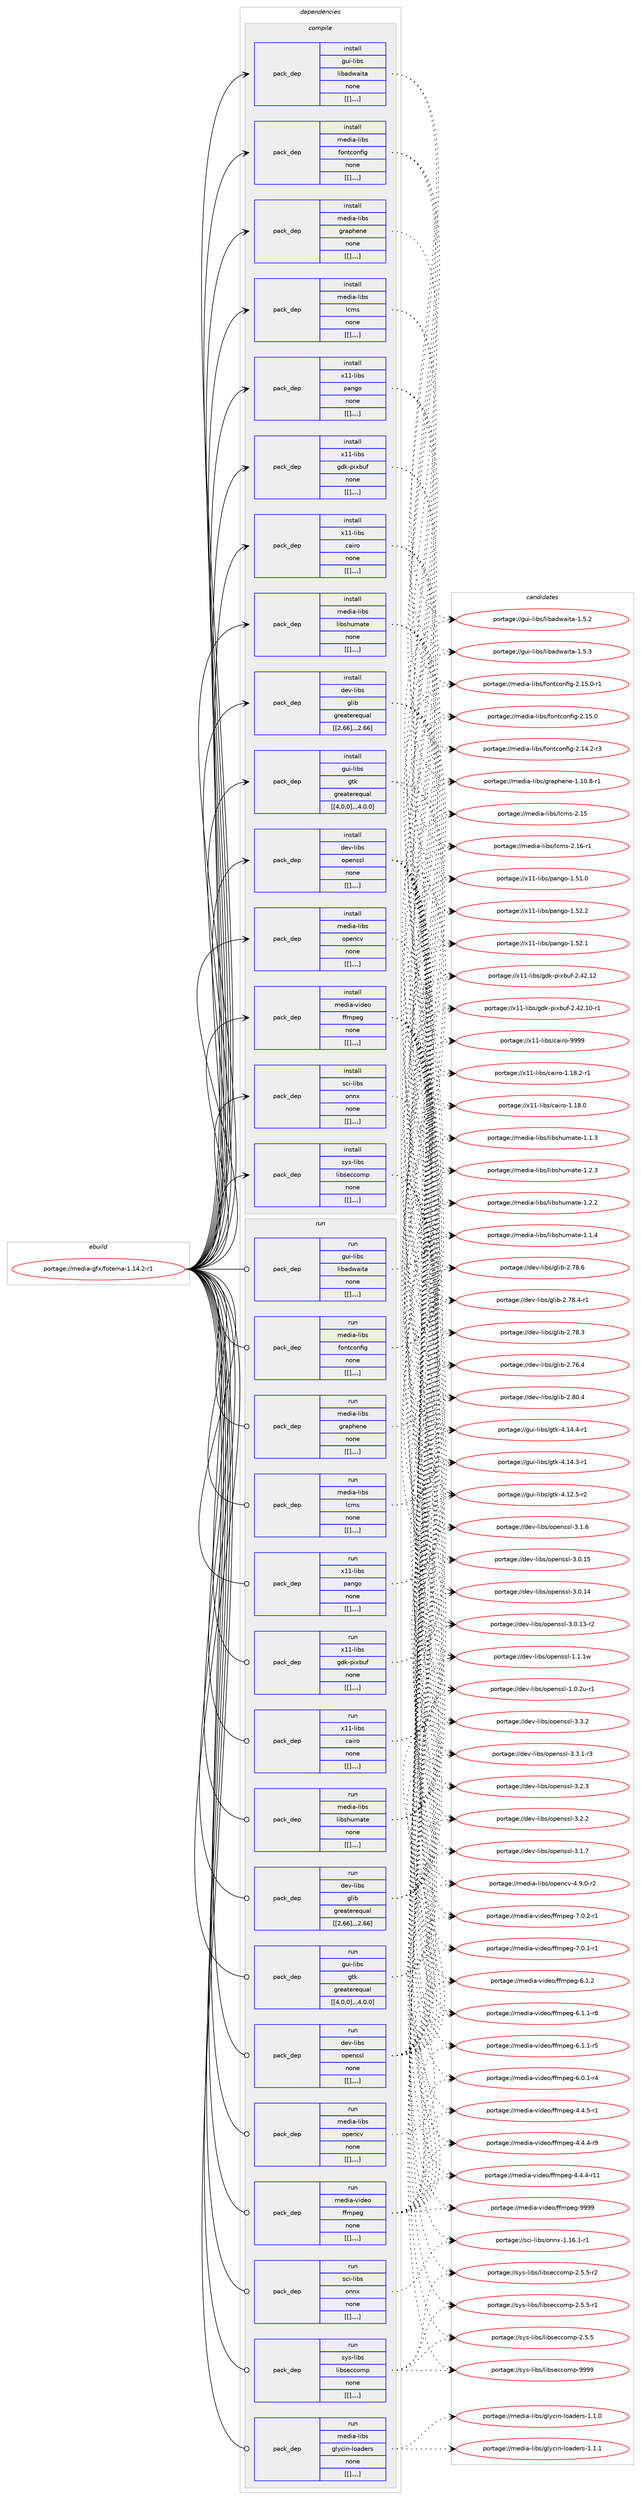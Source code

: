 digraph prolog {

# *************
# Graph options
# *************

newrank=true;
concentrate=true;
compound=true;
graph [rankdir=LR,fontname=Helvetica,fontsize=10,ranksep=1.5];#, ranksep=2.5, nodesep=0.2];
edge  [arrowhead=vee];
node  [fontname=Helvetica,fontsize=10];

# **********
# The ebuild
# **********

subgraph cluster_leftcol {
color=gray;
label=<<i>ebuild</i>>;
id [label="portage://media-gfx/fotema-1.14.2-r1", color=red, width=4, href="../media-gfx/fotema-1.14.2-r1.svg"];
}

# ****************
# The dependencies
# ****************

subgraph cluster_midcol {
color=gray;
label=<<i>dependencies</i>>;
subgraph cluster_compile {
fillcolor="#eeeeee";
style=filled;
label=<<i>compile</i>>;
subgraph pack225724 {
dependency305142 [label=<<TABLE BORDER="0" CELLBORDER="1" CELLSPACING="0" CELLPADDING="4" WIDTH="220"><TR><TD ROWSPAN="6" CELLPADDING="30">pack_dep</TD></TR><TR><TD WIDTH="110">install</TD></TR><TR><TD>dev-libs</TD></TR><TR><TD>glib</TD></TR><TR><TD>greaterequal</TD></TR><TR><TD>[[2,66],,,2.66]</TD></TR></TABLE>>, shape=none, color=blue];
}
id:e -> dependency305142:w [weight=20,style="solid",arrowhead="vee"];
subgraph pack225742 {
dependency305166 [label=<<TABLE BORDER="0" CELLBORDER="1" CELLSPACING="0" CELLPADDING="4" WIDTH="220"><TR><TD ROWSPAN="6" CELLPADDING="30">pack_dep</TD></TR><TR><TD WIDTH="110">install</TD></TR><TR><TD>dev-libs</TD></TR><TR><TD>openssl</TD></TR><TR><TD>none</TD></TR><TR><TD>[[],,,,]</TD></TR></TABLE>>, shape=none, color=blue];
}
id:e -> dependency305166:w [weight=20,style="solid",arrowhead="vee"];
subgraph pack225758 {
dependency305197 [label=<<TABLE BORDER="0" CELLBORDER="1" CELLSPACING="0" CELLPADDING="4" WIDTH="220"><TR><TD ROWSPAN="6" CELLPADDING="30">pack_dep</TD></TR><TR><TD WIDTH="110">install</TD></TR><TR><TD>gui-libs</TD></TR><TR><TD>gtk</TD></TR><TR><TD>greaterequal</TD></TR><TR><TD>[[4,0,0],,,4.0.0]</TD></TR></TABLE>>, shape=none, color=blue];
}
id:e -> dependency305197:w [weight=20,style="solid",arrowhead="vee"];
subgraph pack225778 {
dependency305223 [label=<<TABLE BORDER="0" CELLBORDER="1" CELLSPACING="0" CELLPADDING="4" WIDTH="220"><TR><TD ROWSPAN="6" CELLPADDING="30">pack_dep</TD></TR><TR><TD WIDTH="110">install</TD></TR><TR><TD>gui-libs</TD></TR><TR><TD>libadwaita</TD></TR><TR><TD>none</TD></TR><TR><TD>[[],,,,]</TD></TR></TABLE>>, shape=none, color=blue];
}
id:e -> dependency305223:w [weight=20,style="solid",arrowhead="vee"];
subgraph pack225781 {
dependency305339 [label=<<TABLE BORDER="0" CELLBORDER="1" CELLSPACING="0" CELLPADDING="4" WIDTH="220"><TR><TD ROWSPAN="6" CELLPADDING="30">pack_dep</TD></TR><TR><TD WIDTH="110">install</TD></TR><TR><TD>media-libs</TD></TR><TR><TD>fontconfig</TD></TR><TR><TD>none</TD></TR><TR><TD>[[],,,,]</TD></TR></TABLE>>, shape=none, color=blue];
}
id:e -> dependency305339:w [weight=20,style="solid",arrowhead="vee"];
subgraph pack225890 {
dependency305378 [label=<<TABLE BORDER="0" CELLBORDER="1" CELLSPACING="0" CELLPADDING="4" WIDTH="220"><TR><TD ROWSPAN="6" CELLPADDING="30">pack_dep</TD></TR><TR><TD WIDTH="110">install</TD></TR><TR><TD>media-libs</TD></TR><TR><TD>graphene</TD></TR><TR><TD>none</TD></TR><TR><TD>[[],,,,]</TD></TR></TABLE>>, shape=none, color=blue];
}
id:e -> dependency305378:w [weight=20,style="solid",arrowhead="vee"];
subgraph pack225931 {
dependency305434 [label=<<TABLE BORDER="0" CELLBORDER="1" CELLSPACING="0" CELLPADDING="4" WIDTH="220"><TR><TD ROWSPAN="6" CELLPADDING="30">pack_dep</TD></TR><TR><TD WIDTH="110">install</TD></TR><TR><TD>media-libs</TD></TR><TR><TD>lcms</TD></TR><TR><TD>none</TD></TR><TR><TD>[[],,,,]</TD></TR></TABLE>>, shape=none, color=blue];
}
id:e -> dependency305434:w [weight=20,style="solid",arrowhead="vee"];
subgraph pack225934 {
dependency305438 [label=<<TABLE BORDER="0" CELLBORDER="1" CELLSPACING="0" CELLPADDING="4" WIDTH="220"><TR><TD ROWSPAN="6" CELLPADDING="30">pack_dep</TD></TR><TR><TD WIDTH="110">install</TD></TR><TR><TD>media-libs</TD></TR><TR><TD>libshumate</TD></TR><TR><TD>none</TD></TR><TR><TD>[[],,,,]</TD></TR></TABLE>>, shape=none, color=blue];
}
id:e -> dependency305438:w [weight=20,style="solid",arrowhead="vee"];
subgraph pack225975 {
dependency305558 [label=<<TABLE BORDER="0" CELLBORDER="1" CELLSPACING="0" CELLPADDING="4" WIDTH="220"><TR><TD ROWSPAN="6" CELLPADDING="30">pack_dep</TD></TR><TR><TD WIDTH="110">install</TD></TR><TR><TD>media-libs</TD></TR><TR><TD>opencv</TD></TR><TR><TD>none</TD></TR><TR><TD>[[],,,,]</TD></TR></TABLE>>, shape=none, color=blue];
}
id:e -> dependency305558:w [weight=20,style="solid",arrowhead="vee"];
subgraph pack226022 {
dependency305560 [label=<<TABLE BORDER="0" CELLBORDER="1" CELLSPACING="0" CELLPADDING="4" WIDTH="220"><TR><TD ROWSPAN="6" CELLPADDING="30">pack_dep</TD></TR><TR><TD WIDTH="110">install</TD></TR><TR><TD>media-video</TD></TR><TR><TD>ffmpeg</TD></TR><TR><TD>none</TD></TR><TR><TD>[[],,,,]</TD></TR></TABLE>>, shape=none, color=blue];
}
id:e -> dependency305560:w [weight=20,style="solid",arrowhead="vee"];
subgraph pack226051 {
dependency305676 [label=<<TABLE BORDER="0" CELLBORDER="1" CELLSPACING="0" CELLPADDING="4" WIDTH="220"><TR><TD ROWSPAN="6" CELLPADDING="30">pack_dep</TD></TR><TR><TD WIDTH="110">install</TD></TR><TR><TD>sci-libs</TD></TR><TR><TD>onnx</TD></TR><TR><TD>none</TD></TR><TR><TD>[[],,,,]</TD></TR></TABLE>>, shape=none, color=blue];
}
id:e -> dependency305676:w [weight=20,style="solid",arrowhead="vee"];
subgraph pack226163 {
dependency305769 [label=<<TABLE BORDER="0" CELLBORDER="1" CELLSPACING="0" CELLPADDING="4" WIDTH="220"><TR><TD ROWSPAN="6" CELLPADDING="30">pack_dep</TD></TR><TR><TD WIDTH="110">install</TD></TR><TR><TD>sys-libs</TD></TR><TR><TD>libseccomp</TD></TR><TR><TD>none</TD></TR><TR><TD>[[],,,,]</TD></TR></TABLE>>, shape=none, color=blue];
}
id:e -> dependency305769:w [weight=20,style="solid",arrowhead="vee"];
subgraph pack226185 {
dependency305827 [label=<<TABLE BORDER="0" CELLBORDER="1" CELLSPACING="0" CELLPADDING="4" WIDTH="220"><TR><TD ROWSPAN="6" CELLPADDING="30">pack_dep</TD></TR><TR><TD WIDTH="110">install</TD></TR><TR><TD>x11-libs</TD></TR><TR><TD>cairo</TD></TR><TR><TD>none</TD></TR><TR><TD>[[],,,,]</TD></TR></TABLE>>, shape=none, color=blue];
}
id:e -> dependency305827:w [weight=20,style="solid",arrowhead="vee"];
subgraph pack226279 {
dependency305923 [label=<<TABLE BORDER="0" CELLBORDER="1" CELLSPACING="0" CELLPADDING="4" WIDTH="220"><TR><TD ROWSPAN="6" CELLPADDING="30">pack_dep</TD></TR><TR><TD WIDTH="110">install</TD></TR><TR><TD>x11-libs</TD></TR><TR><TD>gdk-pixbuf</TD></TR><TR><TD>none</TD></TR><TR><TD>[[],,,,]</TD></TR></TABLE>>, shape=none, color=blue];
}
id:e -> dependency305923:w [weight=20,style="solid",arrowhead="vee"];
subgraph pack226313 {
dependency305974 [label=<<TABLE BORDER="0" CELLBORDER="1" CELLSPACING="0" CELLPADDING="4" WIDTH="220"><TR><TD ROWSPAN="6" CELLPADDING="30">pack_dep</TD></TR><TR><TD WIDTH="110">install</TD></TR><TR><TD>x11-libs</TD></TR><TR><TD>pango</TD></TR><TR><TD>none</TD></TR><TR><TD>[[],,,,]</TD></TR></TABLE>>, shape=none, color=blue];
}
id:e -> dependency305974:w [weight=20,style="solid",arrowhead="vee"];
}
subgraph cluster_compileandrun {
fillcolor="#eeeeee";
style=filled;
label=<<i>compile and run</i>>;
}
subgraph cluster_run {
fillcolor="#eeeeee";
style=filled;
label=<<i>run</i>>;
subgraph pack226352 {
dependency306001 [label=<<TABLE BORDER="0" CELLBORDER="1" CELLSPACING="0" CELLPADDING="4" WIDTH="220"><TR><TD ROWSPAN="6" CELLPADDING="30">pack_dep</TD></TR><TR><TD WIDTH="110">run</TD></TR><TR><TD>dev-libs</TD></TR><TR><TD>glib</TD></TR><TR><TD>greaterequal</TD></TR><TR><TD>[[2,66],,,2.66]</TD></TR></TABLE>>, shape=none, color=blue];
}
id:e -> dependency306001:w [weight=20,style="solid",arrowhead="odot"];
subgraph pack226353 {
dependency306003 [label=<<TABLE BORDER="0" CELLBORDER="1" CELLSPACING="0" CELLPADDING="4" WIDTH="220"><TR><TD ROWSPAN="6" CELLPADDING="30">pack_dep</TD></TR><TR><TD WIDTH="110">run</TD></TR><TR><TD>dev-libs</TD></TR><TR><TD>openssl</TD></TR><TR><TD>none</TD></TR><TR><TD>[[],,,,]</TD></TR></TABLE>>, shape=none, color=blue];
}
id:e -> dependency306003:w [weight=20,style="solid",arrowhead="odot"];
subgraph pack226356 {
dependency306026 [label=<<TABLE BORDER="0" CELLBORDER="1" CELLSPACING="0" CELLPADDING="4" WIDTH="220"><TR><TD ROWSPAN="6" CELLPADDING="30">pack_dep</TD></TR><TR><TD WIDTH="110">run</TD></TR><TR><TD>gui-libs</TD></TR><TR><TD>gtk</TD></TR><TR><TD>greaterequal</TD></TR><TR><TD>[[4,0,0],,,4.0.0]</TD></TR></TABLE>>, shape=none, color=blue];
}
id:e -> dependency306026:w [weight=20,style="solid",arrowhead="odot"];
subgraph pack226385 {
dependency306068 [label=<<TABLE BORDER="0" CELLBORDER="1" CELLSPACING="0" CELLPADDING="4" WIDTH="220"><TR><TD ROWSPAN="6" CELLPADDING="30">pack_dep</TD></TR><TR><TD WIDTH="110">run</TD></TR><TR><TD>gui-libs</TD></TR><TR><TD>libadwaita</TD></TR><TR><TD>none</TD></TR><TR><TD>[[],,,,]</TD></TR></TABLE>>, shape=none, color=blue];
}
id:e -> dependency306068:w [weight=20,style="solid",arrowhead="odot"];
subgraph pack226406 {
dependency306095 [label=<<TABLE BORDER="0" CELLBORDER="1" CELLSPACING="0" CELLPADDING="4" WIDTH="220"><TR><TD ROWSPAN="6" CELLPADDING="30">pack_dep</TD></TR><TR><TD WIDTH="110">run</TD></TR><TR><TD>media-libs</TD></TR><TR><TD>fontconfig</TD></TR><TR><TD>none</TD></TR><TR><TD>[[],,,,]</TD></TR></TABLE>>, shape=none, color=blue];
}
id:e -> dependency306095:w [weight=20,style="solid",arrowhead="odot"];
subgraph pack226425 {
dependency306098 [label=<<TABLE BORDER="0" CELLBORDER="1" CELLSPACING="0" CELLPADDING="4" WIDTH="220"><TR><TD ROWSPAN="6" CELLPADDING="30">pack_dep</TD></TR><TR><TD WIDTH="110">run</TD></TR><TR><TD>media-libs</TD></TR><TR><TD>glycin-loaders</TD></TR><TR><TD>none</TD></TR><TR><TD>[[],,,,]</TD></TR></TABLE>>, shape=none, color=blue];
}
id:e -> dependency306098:w [weight=20,style="solid",arrowhead="odot"];
subgraph pack226438 {
dependency306119 [label=<<TABLE BORDER="0" CELLBORDER="1" CELLSPACING="0" CELLPADDING="4" WIDTH="220"><TR><TD ROWSPAN="6" CELLPADDING="30">pack_dep</TD></TR><TR><TD WIDTH="110">run</TD></TR><TR><TD>media-libs</TD></TR><TR><TD>graphene</TD></TR><TR><TD>none</TD></TR><TR><TD>[[],,,,]</TD></TR></TABLE>>, shape=none, color=blue];
}
id:e -> dependency306119:w [weight=20,style="solid",arrowhead="odot"];
subgraph pack226466 {
dependency306180 [label=<<TABLE BORDER="0" CELLBORDER="1" CELLSPACING="0" CELLPADDING="4" WIDTH="220"><TR><TD ROWSPAN="6" CELLPADDING="30">pack_dep</TD></TR><TR><TD WIDTH="110">run</TD></TR><TR><TD>media-libs</TD></TR><TR><TD>lcms</TD></TR><TR><TD>none</TD></TR><TR><TD>[[],,,,]</TD></TR></TABLE>>, shape=none, color=blue];
}
id:e -> dependency306180:w [weight=20,style="solid",arrowhead="odot"];
subgraph pack226486 {
dependency306199 [label=<<TABLE BORDER="0" CELLBORDER="1" CELLSPACING="0" CELLPADDING="4" WIDTH="220"><TR><TD ROWSPAN="6" CELLPADDING="30">pack_dep</TD></TR><TR><TD WIDTH="110">run</TD></TR><TR><TD>media-libs</TD></TR><TR><TD>libshumate</TD></TR><TR><TD>none</TD></TR><TR><TD>[[],,,,]</TD></TR></TABLE>>, shape=none, color=blue];
}
id:e -> dependency306199:w [weight=20,style="solid",arrowhead="odot"];
subgraph pack226506 {
dependency306250 [label=<<TABLE BORDER="0" CELLBORDER="1" CELLSPACING="0" CELLPADDING="4" WIDTH="220"><TR><TD ROWSPAN="6" CELLPADDING="30">pack_dep</TD></TR><TR><TD WIDTH="110">run</TD></TR><TR><TD>media-libs</TD></TR><TR><TD>opencv</TD></TR><TR><TD>none</TD></TR><TR><TD>[[],,,,]</TD></TR></TABLE>>, shape=none, color=blue];
}
id:e -> dependency306250:w [weight=20,style="solid",arrowhead="odot"];
subgraph pack226546 {
dependency306278 [label=<<TABLE BORDER="0" CELLBORDER="1" CELLSPACING="0" CELLPADDING="4" WIDTH="220"><TR><TD ROWSPAN="6" CELLPADDING="30">pack_dep</TD></TR><TR><TD WIDTH="110">run</TD></TR><TR><TD>media-video</TD></TR><TR><TD>ffmpeg</TD></TR><TR><TD>none</TD></TR><TR><TD>[[],,,,]</TD></TR></TABLE>>, shape=none, color=blue];
}
id:e -> dependency306278:w [weight=20,style="solid",arrowhead="odot"];
subgraph pack226595 {
dependency306328 [label=<<TABLE BORDER="0" CELLBORDER="1" CELLSPACING="0" CELLPADDING="4" WIDTH="220"><TR><TD ROWSPAN="6" CELLPADDING="30">pack_dep</TD></TR><TR><TD WIDTH="110">run</TD></TR><TR><TD>sci-libs</TD></TR><TR><TD>onnx</TD></TR><TR><TD>none</TD></TR><TR><TD>[[],,,,]</TD></TR></TABLE>>, shape=none, color=blue];
}
id:e -> dependency306328:w [weight=20,style="solid",arrowhead="odot"];
subgraph pack226655 {
dependency306400 [label=<<TABLE BORDER="0" CELLBORDER="1" CELLSPACING="0" CELLPADDING="4" WIDTH="220"><TR><TD ROWSPAN="6" CELLPADDING="30">pack_dep</TD></TR><TR><TD WIDTH="110">run</TD></TR><TR><TD>sys-libs</TD></TR><TR><TD>libseccomp</TD></TR><TR><TD>none</TD></TR><TR><TD>[[],,,,]</TD></TR></TABLE>>, shape=none, color=blue];
}
id:e -> dependency306400:w [weight=20,style="solid",arrowhead="odot"];
subgraph pack226658 {
dependency306426 [label=<<TABLE BORDER="0" CELLBORDER="1" CELLSPACING="0" CELLPADDING="4" WIDTH="220"><TR><TD ROWSPAN="6" CELLPADDING="30">pack_dep</TD></TR><TR><TD WIDTH="110">run</TD></TR><TR><TD>x11-libs</TD></TR><TR><TD>cairo</TD></TR><TR><TD>none</TD></TR><TR><TD>[[],,,,]</TD></TR></TABLE>>, shape=none, color=blue];
}
id:e -> dependency306426:w [weight=20,style="solid",arrowhead="odot"];
subgraph pack226674 {
dependency306431 [label=<<TABLE BORDER="0" CELLBORDER="1" CELLSPACING="0" CELLPADDING="4" WIDTH="220"><TR><TD ROWSPAN="6" CELLPADDING="30">pack_dep</TD></TR><TR><TD WIDTH="110">run</TD></TR><TR><TD>x11-libs</TD></TR><TR><TD>gdk-pixbuf</TD></TR><TR><TD>none</TD></TR><TR><TD>[[],,,,]</TD></TR></TABLE>>, shape=none, color=blue];
}
id:e -> dependency306431:w [weight=20,style="solid",arrowhead="odot"];
subgraph pack226688 {
dependency306492 [label=<<TABLE BORDER="0" CELLBORDER="1" CELLSPACING="0" CELLPADDING="4" WIDTH="220"><TR><TD ROWSPAN="6" CELLPADDING="30">pack_dep</TD></TR><TR><TD WIDTH="110">run</TD></TR><TR><TD>x11-libs</TD></TR><TR><TD>pango</TD></TR><TR><TD>none</TD></TR><TR><TD>[[],,,,]</TD></TR></TABLE>>, shape=none, color=blue];
}
id:e -> dependency306492:w [weight=20,style="solid",arrowhead="odot"];
}
}

# **************
# The candidates
# **************

subgraph cluster_choices {
rank=same;
color=gray;
label=<<i>candidates</i>>;

subgraph choice225577 {
color=black;
nodesep=1;
choice1001011184510810598115471031081059845504656484652 [label="portage://dev-libs/glib-2.80.4", color=red, width=4,href="../dev-libs/glib-2.80.4.svg"];
choice1001011184510810598115471031081059845504655564654 [label="portage://dev-libs/glib-2.78.6", color=red, width=4,href="../dev-libs/glib-2.78.6.svg"];
choice10010111845108105981154710310810598455046555646524511449 [label="portage://dev-libs/glib-2.78.4-r1", color=red, width=4,href="../dev-libs/glib-2.78.4-r1.svg"];
choice1001011184510810598115471031081059845504655564651 [label="portage://dev-libs/glib-2.78.3", color=red, width=4,href="../dev-libs/glib-2.78.3.svg"];
choice1001011184510810598115471031081059845504655544652 [label="portage://dev-libs/glib-2.76.4", color=red, width=4,href="../dev-libs/glib-2.76.4.svg"];
dependency305142:e -> choice1001011184510810598115471031081059845504656484652:w [style=dotted,weight="100"];
dependency305142:e -> choice1001011184510810598115471031081059845504655564654:w [style=dotted,weight="100"];
dependency305142:e -> choice10010111845108105981154710310810598455046555646524511449:w [style=dotted,weight="100"];
dependency305142:e -> choice1001011184510810598115471031081059845504655564651:w [style=dotted,weight="100"];
dependency305142:e -> choice1001011184510810598115471031081059845504655544652:w [style=dotted,weight="100"];
}
subgraph choice225594 {
color=black;
nodesep=1;
choice100101118451081059811547111112101110115115108455146514650 [label="portage://dev-libs/openssl-3.3.2", color=red, width=4,href="../dev-libs/openssl-3.3.2.svg"];
choice1001011184510810598115471111121011101151151084551465146494511451 [label="portage://dev-libs/openssl-3.3.1-r3", color=red, width=4,href="../dev-libs/openssl-3.3.1-r3.svg"];
choice100101118451081059811547111112101110115115108455146504651 [label="portage://dev-libs/openssl-3.2.3", color=red, width=4,href="../dev-libs/openssl-3.2.3.svg"];
choice100101118451081059811547111112101110115115108455146504650 [label="portage://dev-libs/openssl-3.2.2", color=red, width=4,href="../dev-libs/openssl-3.2.2.svg"];
choice100101118451081059811547111112101110115115108455146494655 [label="portage://dev-libs/openssl-3.1.7", color=red, width=4,href="../dev-libs/openssl-3.1.7.svg"];
choice100101118451081059811547111112101110115115108455146494654 [label="portage://dev-libs/openssl-3.1.6", color=red, width=4,href="../dev-libs/openssl-3.1.6.svg"];
choice10010111845108105981154711111210111011511510845514648464953 [label="portage://dev-libs/openssl-3.0.15", color=red, width=4,href="../dev-libs/openssl-3.0.15.svg"];
choice10010111845108105981154711111210111011511510845514648464952 [label="portage://dev-libs/openssl-3.0.14", color=red, width=4,href="../dev-libs/openssl-3.0.14.svg"];
choice100101118451081059811547111112101110115115108455146484649514511450 [label="portage://dev-libs/openssl-3.0.13-r2", color=red, width=4,href="../dev-libs/openssl-3.0.13-r2.svg"];
choice100101118451081059811547111112101110115115108454946494649119 [label="portage://dev-libs/openssl-1.1.1w", color=red, width=4,href="../dev-libs/openssl-1.1.1w.svg"];
choice1001011184510810598115471111121011101151151084549464846501174511449 [label="portage://dev-libs/openssl-1.0.2u-r1", color=red, width=4,href="../dev-libs/openssl-1.0.2u-r1.svg"];
dependency305166:e -> choice100101118451081059811547111112101110115115108455146514650:w [style=dotted,weight="100"];
dependency305166:e -> choice1001011184510810598115471111121011101151151084551465146494511451:w [style=dotted,weight="100"];
dependency305166:e -> choice100101118451081059811547111112101110115115108455146504651:w [style=dotted,weight="100"];
dependency305166:e -> choice100101118451081059811547111112101110115115108455146504650:w [style=dotted,weight="100"];
dependency305166:e -> choice100101118451081059811547111112101110115115108455146494655:w [style=dotted,weight="100"];
dependency305166:e -> choice100101118451081059811547111112101110115115108455146494654:w [style=dotted,weight="100"];
dependency305166:e -> choice10010111845108105981154711111210111011511510845514648464953:w [style=dotted,weight="100"];
dependency305166:e -> choice10010111845108105981154711111210111011511510845514648464952:w [style=dotted,weight="100"];
dependency305166:e -> choice100101118451081059811547111112101110115115108455146484649514511450:w [style=dotted,weight="100"];
dependency305166:e -> choice100101118451081059811547111112101110115115108454946494649119:w [style=dotted,weight="100"];
dependency305166:e -> choice1001011184510810598115471111121011101151151084549464846501174511449:w [style=dotted,weight="100"];
}
subgraph choice225612 {
color=black;
nodesep=1;
choice103117105451081059811547103116107455246495246524511449 [label="portage://gui-libs/gtk-4.14.4-r1", color=red, width=4,href="../gui-libs/gtk-4.14.4-r1.svg"];
choice103117105451081059811547103116107455246495246514511449 [label="portage://gui-libs/gtk-4.14.3-r1", color=red, width=4,href="../gui-libs/gtk-4.14.3-r1.svg"];
choice103117105451081059811547103116107455246495046534511450 [label="portage://gui-libs/gtk-4.12.5-r2", color=red, width=4,href="../gui-libs/gtk-4.12.5-r2.svg"];
dependency305197:e -> choice103117105451081059811547103116107455246495246524511449:w [style=dotted,weight="100"];
dependency305197:e -> choice103117105451081059811547103116107455246495246514511449:w [style=dotted,weight="100"];
dependency305197:e -> choice103117105451081059811547103116107455246495046534511450:w [style=dotted,weight="100"];
}
subgraph choice225633 {
color=black;
nodesep=1;
choice10311710545108105981154710810598971001199710511697454946534651 [label="portage://gui-libs/libadwaita-1.5.3", color=red, width=4,href="../gui-libs/libadwaita-1.5.3.svg"];
choice10311710545108105981154710810598971001199710511697454946534650 [label="portage://gui-libs/libadwaita-1.5.2", color=red, width=4,href="../gui-libs/libadwaita-1.5.2.svg"];
dependency305223:e -> choice10311710545108105981154710810598971001199710511697454946534651:w [style=dotted,weight="100"];
dependency305223:e -> choice10311710545108105981154710810598971001199710511697454946534650:w [style=dotted,weight="100"];
}
subgraph choice225661 {
color=black;
nodesep=1;
choice1091011001059745108105981154710211111011699111110102105103455046495346484511449 [label="portage://media-libs/fontconfig-2.15.0-r1", color=red, width=4,href="../media-libs/fontconfig-2.15.0-r1.svg"];
choice109101100105974510810598115471021111101169911111010210510345504649534648 [label="portage://media-libs/fontconfig-2.15.0", color=red, width=4,href="../media-libs/fontconfig-2.15.0.svg"];
choice1091011001059745108105981154710211111011699111110102105103455046495246504511451 [label="portage://media-libs/fontconfig-2.14.2-r3", color=red, width=4,href="../media-libs/fontconfig-2.14.2-r3.svg"];
dependency305339:e -> choice1091011001059745108105981154710211111011699111110102105103455046495346484511449:w [style=dotted,weight="100"];
dependency305339:e -> choice109101100105974510810598115471021111101169911111010210510345504649534648:w [style=dotted,weight="100"];
dependency305339:e -> choice1091011001059745108105981154710211111011699111110102105103455046495246504511451:w [style=dotted,weight="100"];
}
subgraph choice225666 {
color=black;
nodesep=1;
choice1091011001059745108105981154710311497112104101110101454946494846564511449 [label="portage://media-libs/graphene-1.10.8-r1", color=red, width=4,href="../media-libs/graphene-1.10.8-r1.svg"];
dependency305378:e -> choice1091011001059745108105981154710311497112104101110101454946494846564511449:w [style=dotted,weight="100"];
}
subgraph choice225668 {
color=black;
nodesep=1;
choice109101100105974510810598115471089910911545504649544511449 [label="portage://media-libs/lcms-2.16-r1", color=red, width=4,href="../media-libs/lcms-2.16-r1.svg"];
choice10910110010597451081059811547108991091154550464953 [label="portage://media-libs/lcms-2.15", color=red, width=4,href="../media-libs/lcms-2.15.svg"];
dependency305434:e -> choice109101100105974510810598115471089910911545504649544511449:w [style=dotted,weight="100"];
dependency305434:e -> choice10910110010597451081059811547108991091154550464953:w [style=dotted,weight="100"];
}
subgraph choice225686 {
color=black;
nodesep=1;
choice109101100105974510810598115471081059811510411710997116101454946504651 [label="portage://media-libs/libshumate-1.2.3", color=red, width=4,href="../media-libs/libshumate-1.2.3.svg"];
choice109101100105974510810598115471081059811510411710997116101454946504650 [label="portage://media-libs/libshumate-1.2.2", color=red, width=4,href="../media-libs/libshumate-1.2.2.svg"];
choice109101100105974510810598115471081059811510411710997116101454946494652 [label="portage://media-libs/libshumate-1.1.4", color=red, width=4,href="../media-libs/libshumate-1.1.4.svg"];
choice109101100105974510810598115471081059811510411710997116101454946494651 [label="portage://media-libs/libshumate-1.1.3", color=red, width=4,href="../media-libs/libshumate-1.1.3.svg"];
dependency305438:e -> choice109101100105974510810598115471081059811510411710997116101454946504651:w [style=dotted,weight="100"];
dependency305438:e -> choice109101100105974510810598115471081059811510411710997116101454946504650:w [style=dotted,weight="100"];
dependency305438:e -> choice109101100105974510810598115471081059811510411710997116101454946494652:w [style=dotted,weight="100"];
dependency305438:e -> choice109101100105974510810598115471081059811510411710997116101454946494651:w [style=dotted,weight="100"];
}
subgraph choice225709 {
color=black;
nodesep=1;
choice10910110010597451081059811547111112101110991184552465746484511450 [label="portage://media-libs/opencv-4.9.0-r2", color=red, width=4,href="../media-libs/opencv-4.9.0-r2.svg"];
dependency305558:e -> choice10910110010597451081059811547111112101110991184552465746484511450:w [style=dotted,weight="100"];
}
subgraph choice225712 {
color=black;
nodesep=1;
choice1091011001059745118105100101111471021021091121011034557575757 [label="portage://media-video/ffmpeg-9999", color=red, width=4,href="../media-video/ffmpeg-9999.svg"];
choice1091011001059745118105100101111471021021091121011034555464846504511449 [label="portage://media-video/ffmpeg-7.0.2-r1", color=red, width=4,href="../media-video/ffmpeg-7.0.2-r1.svg"];
choice1091011001059745118105100101111471021021091121011034555464846494511449 [label="portage://media-video/ffmpeg-7.0.1-r1", color=red, width=4,href="../media-video/ffmpeg-7.0.1-r1.svg"];
choice109101100105974511810510010111147102102109112101103455446494650 [label="portage://media-video/ffmpeg-6.1.2", color=red, width=4,href="../media-video/ffmpeg-6.1.2.svg"];
choice1091011001059745118105100101111471021021091121011034554464946494511456 [label="portage://media-video/ffmpeg-6.1.1-r8", color=red, width=4,href="../media-video/ffmpeg-6.1.1-r8.svg"];
choice1091011001059745118105100101111471021021091121011034554464946494511453 [label="portage://media-video/ffmpeg-6.1.1-r5", color=red, width=4,href="../media-video/ffmpeg-6.1.1-r5.svg"];
choice1091011001059745118105100101111471021021091121011034554464846494511452 [label="portage://media-video/ffmpeg-6.0.1-r4", color=red, width=4,href="../media-video/ffmpeg-6.0.1-r4.svg"];
choice1091011001059745118105100101111471021021091121011034552465246534511449 [label="portage://media-video/ffmpeg-4.4.5-r1", color=red, width=4,href="../media-video/ffmpeg-4.4.5-r1.svg"];
choice1091011001059745118105100101111471021021091121011034552465246524511457 [label="portage://media-video/ffmpeg-4.4.4-r9", color=red, width=4,href="../media-video/ffmpeg-4.4.4-r9.svg"];
choice109101100105974511810510010111147102102109112101103455246524652451144949 [label="portage://media-video/ffmpeg-4.4.4-r11", color=red, width=4,href="../media-video/ffmpeg-4.4.4-r11.svg"];
dependency305560:e -> choice1091011001059745118105100101111471021021091121011034557575757:w [style=dotted,weight="100"];
dependency305560:e -> choice1091011001059745118105100101111471021021091121011034555464846504511449:w [style=dotted,weight="100"];
dependency305560:e -> choice1091011001059745118105100101111471021021091121011034555464846494511449:w [style=dotted,weight="100"];
dependency305560:e -> choice109101100105974511810510010111147102102109112101103455446494650:w [style=dotted,weight="100"];
dependency305560:e -> choice1091011001059745118105100101111471021021091121011034554464946494511456:w [style=dotted,weight="100"];
dependency305560:e -> choice1091011001059745118105100101111471021021091121011034554464946494511453:w [style=dotted,weight="100"];
dependency305560:e -> choice1091011001059745118105100101111471021021091121011034554464846494511452:w [style=dotted,weight="100"];
dependency305560:e -> choice1091011001059745118105100101111471021021091121011034552465246534511449:w [style=dotted,weight="100"];
dependency305560:e -> choice1091011001059745118105100101111471021021091121011034552465246524511457:w [style=dotted,weight="100"];
dependency305560:e -> choice109101100105974511810510010111147102102109112101103455246524652451144949:w [style=dotted,weight="100"];
}
subgraph choice225718 {
color=black;
nodesep=1;
choice11599105451081059811547111110110120454946495446494511449 [label="portage://sci-libs/onnx-1.16.1-r1", color=red, width=4,href="../sci-libs/onnx-1.16.1-r1.svg"];
dependency305676:e -> choice11599105451081059811547111110110120454946495446494511449:w [style=dotted,weight="100"];
}
subgraph choice225720 {
color=black;
nodesep=1;
choice1151211154510810598115471081059811510199991111091124557575757 [label="portage://sys-libs/libseccomp-9999", color=red, width=4,href="../sys-libs/libseccomp-9999.svg"];
choice1151211154510810598115471081059811510199991111091124550465346534511450 [label="portage://sys-libs/libseccomp-2.5.5-r2", color=red, width=4,href="../sys-libs/libseccomp-2.5.5-r2.svg"];
choice1151211154510810598115471081059811510199991111091124550465346534511449 [label="portage://sys-libs/libseccomp-2.5.5-r1", color=red, width=4,href="../sys-libs/libseccomp-2.5.5-r1.svg"];
choice115121115451081059811547108105981151019999111109112455046534653 [label="portage://sys-libs/libseccomp-2.5.5", color=red, width=4,href="../sys-libs/libseccomp-2.5.5.svg"];
dependency305769:e -> choice1151211154510810598115471081059811510199991111091124557575757:w [style=dotted,weight="100"];
dependency305769:e -> choice1151211154510810598115471081059811510199991111091124550465346534511450:w [style=dotted,weight="100"];
dependency305769:e -> choice1151211154510810598115471081059811510199991111091124550465346534511449:w [style=dotted,weight="100"];
dependency305769:e -> choice115121115451081059811547108105981151019999111109112455046534653:w [style=dotted,weight="100"];
}
subgraph choice225761 {
color=black;
nodesep=1;
choice120494945108105981154799971051141114557575757 [label="portage://x11-libs/cairo-9999", color=red, width=4,href="../x11-libs/cairo-9999.svg"];
choice12049494510810598115479997105114111454946495646504511449 [label="portage://x11-libs/cairo-1.18.2-r1", color=red, width=4,href="../x11-libs/cairo-1.18.2-r1.svg"];
choice1204949451081059811547999710511411145494649564648 [label="portage://x11-libs/cairo-1.18.0", color=red, width=4,href="../x11-libs/cairo-1.18.0.svg"];
dependency305827:e -> choice120494945108105981154799971051141114557575757:w [style=dotted,weight="100"];
dependency305827:e -> choice12049494510810598115479997105114111454946495646504511449:w [style=dotted,weight="100"];
dependency305827:e -> choice1204949451081059811547999710511411145494649564648:w [style=dotted,weight="100"];
}
subgraph choice225764 {
color=black;
nodesep=1;
choice120494945108105981154710310010745112105120981171024550465250464950 [label="portage://x11-libs/gdk-pixbuf-2.42.12", color=red, width=4,href="../x11-libs/gdk-pixbuf-2.42.12.svg"];
choice1204949451081059811547103100107451121051209811710245504652504649484511449 [label="portage://x11-libs/gdk-pixbuf-2.42.10-r1", color=red, width=4,href="../x11-libs/gdk-pixbuf-2.42.10-r1.svg"];
dependency305923:e -> choice120494945108105981154710310010745112105120981171024550465250464950:w [style=dotted,weight="100"];
dependency305923:e -> choice1204949451081059811547103100107451121051209811710245504652504649484511449:w [style=dotted,weight="100"];
}
subgraph choice225802 {
color=black;
nodesep=1;
choice12049494510810598115471129711010311145494653504650 [label="portage://x11-libs/pango-1.52.2", color=red, width=4,href="../x11-libs/pango-1.52.2.svg"];
choice12049494510810598115471129711010311145494653504649 [label="portage://x11-libs/pango-1.52.1", color=red, width=4,href="../x11-libs/pango-1.52.1.svg"];
choice12049494510810598115471129711010311145494653494648 [label="portage://x11-libs/pango-1.51.0", color=red, width=4,href="../x11-libs/pango-1.51.0.svg"];
dependency305974:e -> choice12049494510810598115471129711010311145494653504650:w [style=dotted,weight="100"];
dependency305974:e -> choice12049494510810598115471129711010311145494653504649:w [style=dotted,weight="100"];
dependency305974:e -> choice12049494510810598115471129711010311145494653494648:w [style=dotted,weight="100"];
}
subgraph choice225804 {
color=black;
nodesep=1;
choice1001011184510810598115471031081059845504656484652 [label="portage://dev-libs/glib-2.80.4", color=red, width=4,href="../dev-libs/glib-2.80.4.svg"];
choice1001011184510810598115471031081059845504655564654 [label="portage://dev-libs/glib-2.78.6", color=red, width=4,href="../dev-libs/glib-2.78.6.svg"];
choice10010111845108105981154710310810598455046555646524511449 [label="portage://dev-libs/glib-2.78.4-r1", color=red, width=4,href="../dev-libs/glib-2.78.4-r1.svg"];
choice1001011184510810598115471031081059845504655564651 [label="portage://dev-libs/glib-2.78.3", color=red, width=4,href="../dev-libs/glib-2.78.3.svg"];
choice1001011184510810598115471031081059845504655544652 [label="portage://dev-libs/glib-2.76.4", color=red, width=4,href="../dev-libs/glib-2.76.4.svg"];
dependency306001:e -> choice1001011184510810598115471031081059845504656484652:w [style=dotted,weight="100"];
dependency306001:e -> choice1001011184510810598115471031081059845504655564654:w [style=dotted,weight="100"];
dependency306001:e -> choice10010111845108105981154710310810598455046555646524511449:w [style=dotted,weight="100"];
dependency306001:e -> choice1001011184510810598115471031081059845504655564651:w [style=dotted,weight="100"];
dependency306001:e -> choice1001011184510810598115471031081059845504655544652:w [style=dotted,weight="100"];
}
subgraph choice225810 {
color=black;
nodesep=1;
choice100101118451081059811547111112101110115115108455146514650 [label="portage://dev-libs/openssl-3.3.2", color=red, width=4,href="../dev-libs/openssl-3.3.2.svg"];
choice1001011184510810598115471111121011101151151084551465146494511451 [label="portage://dev-libs/openssl-3.3.1-r3", color=red, width=4,href="../dev-libs/openssl-3.3.1-r3.svg"];
choice100101118451081059811547111112101110115115108455146504651 [label="portage://dev-libs/openssl-3.2.3", color=red, width=4,href="../dev-libs/openssl-3.2.3.svg"];
choice100101118451081059811547111112101110115115108455146504650 [label="portage://dev-libs/openssl-3.2.2", color=red, width=4,href="../dev-libs/openssl-3.2.2.svg"];
choice100101118451081059811547111112101110115115108455146494655 [label="portage://dev-libs/openssl-3.1.7", color=red, width=4,href="../dev-libs/openssl-3.1.7.svg"];
choice100101118451081059811547111112101110115115108455146494654 [label="portage://dev-libs/openssl-3.1.6", color=red, width=4,href="../dev-libs/openssl-3.1.6.svg"];
choice10010111845108105981154711111210111011511510845514648464953 [label="portage://dev-libs/openssl-3.0.15", color=red, width=4,href="../dev-libs/openssl-3.0.15.svg"];
choice10010111845108105981154711111210111011511510845514648464952 [label="portage://dev-libs/openssl-3.0.14", color=red, width=4,href="../dev-libs/openssl-3.0.14.svg"];
choice100101118451081059811547111112101110115115108455146484649514511450 [label="portage://dev-libs/openssl-3.0.13-r2", color=red, width=4,href="../dev-libs/openssl-3.0.13-r2.svg"];
choice100101118451081059811547111112101110115115108454946494649119 [label="portage://dev-libs/openssl-1.1.1w", color=red, width=4,href="../dev-libs/openssl-1.1.1w.svg"];
choice1001011184510810598115471111121011101151151084549464846501174511449 [label="portage://dev-libs/openssl-1.0.2u-r1", color=red, width=4,href="../dev-libs/openssl-1.0.2u-r1.svg"];
dependency306003:e -> choice100101118451081059811547111112101110115115108455146514650:w [style=dotted,weight="100"];
dependency306003:e -> choice1001011184510810598115471111121011101151151084551465146494511451:w [style=dotted,weight="100"];
dependency306003:e -> choice100101118451081059811547111112101110115115108455146504651:w [style=dotted,weight="100"];
dependency306003:e -> choice100101118451081059811547111112101110115115108455146504650:w [style=dotted,weight="100"];
dependency306003:e -> choice100101118451081059811547111112101110115115108455146494655:w [style=dotted,weight="100"];
dependency306003:e -> choice100101118451081059811547111112101110115115108455146494654:w [style=dotted,weight="100"];
dependency306003:e -> choice10010111845108105981154711111210111011511510845514648464953:w [style=dotted,weight="100"];
dependency306003:e -> choice10010111845108105981154711111210111011511510845514648464952:w [style=dotted,weight="100"];
dependency306003:e -> choice100101118451081059811547111112101110115115108455146484649514511450:w [style=dotted,weight="100"];
dependency306003:e -> choice100101118451081059811547111112101110115115108454946494649119:w [style=dotted,weight="100"];
dependency306003:e -> choice1001011184510810598115471111121011101151151084549464846501174511449:w [style=dotted,weight="100"];
}
subgraph choice225846 {
color=black;
nodesep=1;
choice103117105451081059811547103116107455246495246524511449 [label="portage://gui-libs/gtk-4.14.4-r1", color=red, width=4,href="../gui-libs/gtk-4.14.4-r1.svg"];
choice103117105451081059811547103116107455246495246514511449 [label="portage://gui-libs/gtk-4.14.3-r1", color=red, width=4,href="../gui-libs/gtk-4.14.3-r1.svg"];
choice103117105451081059811547103116107455246495046534511450 [label="portage://gui-libs/gtk-4.12.5-r2", color=red, width=4,href="../gui-libs/gtk-4.12.5-r2.svg"];
dependency306026:e -> choice103117105451081059811547103116107455246495246524511449:w [style=dotted,weight="100"];
dependency306026:e -> choice103117105451081059811547103116107455246495246514511449:w [style=dotted,weight="100"];
dependency306026:e -> choice103117105451081059811547103116107455246495046534511450:w [style=dotted,weight="100"];
}
subgraph choice225849 {
color=black;
nodesep=1;
choice10311710545108105981154710810598971001199710511697454946534651 [label="portage://gui-libs/libadwaita-1.5.3", color=red, width=4,href="../gui-libs/libadwaita-1.5.3.svg"];
choice10311710545108105981154710810598971001199710511697454946534650 [label="portage://gui-libs/libadwaita-1.5.2", color=red, width=4,href="../gui-libs/libadwaita-1.5.2.svg"];
dependency306068:e -> choice10311710545108105981154710810598971001199710511697454946534651:w [style=dotted,weight="100"];
dependency306068:e -> choice10311710545108105981154710810598971001199710511697454946534650:w [style=dotted,weight="100"];
}
subgraph choice225851 {
color=black;
nodesep=1;
choice1091011001059745108105981154710211111011699111110102105103455046495346484511449 [label="portage://media-libs/fontconfig-2.15.0-r1", color=red, width=4,href="../media-libs/fontconfig-2.15.0-r1.svg"];
choice109101100105974510810598115471021111101169911111010210510345504649534648 [label="portage://media-libs/fontconfig-2.15.0", color=red, width=4,href="../media-libs/fontconfig-2.15.0.svg"];
choice1091011001059745108105981154710211111011699111110102105103455046495246504511451 [label="portage://media-libs/fontconfig-2.14.2-r3", color=red, width=4,href="../media-libs/fontconfig-2.14.2-r3.svg"];
dependency306095:e -> choice1091011001059745108105981154710211111011699111110102105103455046495346484511449:w [style=dotted,weight="100"];
dependency306095:e -> choice109101100105974510810598115471021111101169911111010210510345504649534648:w [style=dotted,weight="100"];
dependency306095:e -> choice1091011001059745108105981154710211111011699111110102105103455046495246504511451:w [style=dotted,weight="100"];
}
subgraph choice225852 {
color=black;
nodesep=1;
choice10910110010597451081059811547103108121991051104510811197100101114115454946494649 [label="portage://media-libs/glycin-loaders-1.1.1", color=red, width=4,href="../media-libs/glycin-loaders-1.1.1.svg"];
choice10910110010597451081059811547103108121991051104510811197100101114115454946494648 [label="portage://media-libs/glycin-loaders-1.1.0", color=red, width=4,href="../media-libs/glycin-loaders-1.1.0.svg"];
dependency306098:e -> choice10910110010597451081059811547103108121991051104510811197100101114115454946494649:w [style=dotted,weight="100"];
dependency306098:e -> choice10910110010597451081059811547103108121991051104510811197100101114115454946494648:w [style=dotted,weight="100"];
}
subgraph choice225860 {
color=black;
nodesep=1;
choice1091011001059745108105981154710311497112104101110101454946494846564511449 [label="portage://media-libs/graphene-1.10.8-r1", color=red, width=4,href="../media-libs/graphene-1.10.8-r1.svg"];
dependency306119:e -> choice1091011001059745108105981154710311497112104101110101454946494846564511449:w [style=dotted,weight="100"];
}
subgraph choice225895 {
color=black;
nodesep=1;
choice109101100105974510810598115471089910911545504649544511449 [label="portage://media-libs/lcms-2.16-r1", color=red, width=4,href="../media-libs/lcms-2.16-r1.svg"];
choice10910110010597451081059811547108991091154550464953 [label="portage://media-libs/lcms-2.15", color=red, width=4,href="../media-libs/lcms-2.15.svg"];
dependency306180:e -> choice109101100105974510810598115471089910911545504649544511449:w [style=dotted,weight="100"];
dependency306180:e -> choice10910110010597451081059811547108991091154550464953:w [style=dotted,weight="100"];
}
subgraph choice225904 {
color=black;
nodesep=1;
choice109101100105974510810598115471081059811510411710997116101454946504651 [label="portage://media-libs/libshumate-1.2.3", color=red, width=4,href="../media-libs/libshumate-1.2.3.svg"];
choice109101100105974510810598115471081059811510411710997116101454946504650 [label="portage://media-libs/libshumate-1.2.2", color=red, width=4,href="../media-libs/libshumate-1.2.2.svg"];
choice109101100105974510810598115471081059811510411710997116101454946494652 [label="portage://media-libs/libshumate-1.1.4", color=red, width=4,href="../media-libs/libshumate-1.1.4.svg"];
choice109101100105974510810598115471081059811510411710997116101454946494651 [label="portage://media-libs/libshumate-1.1.3", color=red, width=4,href="../media-libs/libshumate-1.1.3.svg"];
dependency306199:e -> choice109101100105974510810598115471081059811510411710997116101454946504651:w [style=dotted,weight="100"];
dependency306199:e -> choice109101100105974510810598115471081059811510411710997116101454946504650:w [style=dotted,weight="100"];
dependency306199:e -> choice109101100105974510810598115471081059811510411710997116101454946494652:w [style=dotted,weight="100"];
dependency306199:e -> choice109101100105974510810598115471081059811510411710997116101454946494651:w [style=dotted,weight="100"];
}
subgraph choice225906 {
color=black;
nodesep=1;
choice10910110010597451081059811547111112101110991184552465746484511450 [label="portage://media-libs/opencv-4.9.0-r2", color=red, width=4,href="../media-libs/opencv-4.9.0-r2.svg"];
dependency306250:e -> choice10910110010597451081059811547111112101110991184552465746484511450:w [style=dotted,weight="100"];
}
subgraph choice225919 {
color=black;
nodesep=1;
choice1091011001059745118105100101111471021021091121011034557575757 [label="portage://media-video/ffmpeg-9999", color=red, width=4,href="../media-video/ffmpeg-9999.svg"];
choice1091011001059745118105100101111471021021091121011034555464846504511449 [label="portage://media-video/ffmpeg-7.0.2-r1", color=red, width=4,href="../media-video/ffmpeg-7.0.2-r1.svg"];
choice1091011001059745118105100101111471021021091121011034555464846494511449 [label="portage://media-video/ffmpeg-7.0.1-r1", color=red, width=4,href="../media-video/ffmpeg-7.0.1-r1.svg"];
choice109101100105974511810510010111147102102109112101103455446494650 [label="portage://media-video/ffmpeg-6.1.2", color=red, width=4,href="../media-video/ffmpeg-6.1.2.svg"];
choice1091011001059745118105100101111471021021091121011034554464946494511456 [label="portage://media-video/ffmpeg-6.1.1-r8", color=red, width=4,href="../media-video/ffmpeg-6.1.1-r8.svg"];
choice1091011001059745118105100101111471021021091121011034554464946494511453 [label="portage://media-video/ffmpeg-6.1.1-r5", color=red, width=4,href="../media-video/ffmpeg-6.1.1-r5.svg"];
choice1091011001059745118105100101111471021021091121011034554464846494511452 [label="portage://media-video/ffmpeg-6.0.1-r4", color=red, width=4,href="../media-video/ffmpeg-6.0.1-r4.svg"];
choice1091011001059745118105100101111471021021091121011034552465246534511449 [label="portage://media-video/ffmpeg-4.4.5-r1", color=red, width=4,href="../media-video/ffmpeg-4.4.5-r1.svg"];
choice1091011001059745118105100101111471021021091121011034552465246524511457 [label="portage://media-video/ffmpeg-4.4.4-r9", color=red, width=4,href="../media-video/ffmpeg-4.4.4-r9.svg"];
choice109101100105974511810510010111147102102109112101103455246524652451144949 [label="portage://media-video/ffmpeg-4.4.4-r11", color=red, width=4,href="../media-video/ffmpeg-4.4.4-r11.svg"];
dependency306278:e -> choice1091011001059745118105100101111471021021091121011034557575757:w [style=dotted,weight="100"];
dependency306278:e -> choice1091011001059745118105100101111471021021091121011034555464846504511449:w [style=dotted,weight="100"];
dependency306278:e -> choice1091011001059745118105100101111471021021091121011034555464846494511449:w [style=dotted,weight="100"];
dependency306278:e -> choice109101100105974511810510010111147102102109112101103455446494650:w [style=dotted,weight="100"];
dependency306278:e -> choice1091011001059745118105100101111471021021091121011034554464946494511456:w [style=dotted,weight="100"];
dependency306278:e -> choice1091011001059745118105100101111471021021091121011034554464946494511453:w [style=dotted,weight="100"];
dependency306278:e -> choice1091011001059745118105100101111471021021091121011034554464846494511452:w [style=dotted,weight="100"];
dependency306278:e -> choice1091011001059745118105100101111471021021091121011034552465246534511449:w [style=dotted,weight="100"];
dependency306278:e -> choice1091011001059745118105100101111471021021091121011034552465246524511457:w [style=dotted,weight="100"];
dependency306278:e -> choice109101100105974511810510010111147102102109112101103455246524652451144949:w [style=dotted,weight="100"];
}
subgraph choice225922 {
color=black;
nodesep=1;
choice11599105451081059811547111110110120454946495446494511449 [label="portage://sci-libs/onnx-1.16.1-r1", color=red, width=4,href="../sci-libs/onnx-1.16.1-r1.svg"];
dependency306328:e -> choice11599105451081059811547111110110120454946495446494511449:w [style=dotted,weight="100"];
}
subgraph choice225934 {
color=black;
nodesep=1;
choice1151211154510810598115471081059811510199991111091124557575757 [label="portage://sys-libs/libseccomp-9999", color=red, width=4,href="../sys-libs/libseccomp-9999.svg"];
choice1151211154510810598115471081059811510199991111091124550465346534511450 [label="portage://sys-libs/libseccomp-2.5.5-r2", color=red, width=4,href="../sys-libs/libseccomp-2.5.5-r2.svg"];
choice1151211154510810598115471081059811510199991111091124550465346534511449 [label="portage://sys-libs/libseccomp-2.5.5-r1", color=red, width=4,href="../sys-libs/libseccomp-2.5.5-r1.svg"];
choice115121115451081059811547108105981151019999111109112455046534653 [label="portage://sys-libs/libseccomp-2.5.5", color=red, width=4,href="../sys-libs/libseccomp-2.5.5.svg"];
dependency306400:e -> choice1151211154510810598115471081059811510199991111091124557575757:w [style=dotted,weight="100"];
dependency306400:e -> choice1151211154510810598115471081059811510199991111091124550465346534511450:w [style=dotted,weight="100"];
dependency306400:e -> choice1151211154510810598115471081059811510199991111091124550465346534511449:w [style=dotted,weight="100"];
dependency306400:e -> choice115121115451081059811547108105981151019999111109112455046534653:w [style=dotted,weight="100"];
}
subgraph choice225937 {
color=black;
nodesep=1;
choice120494945108105981154799971051141114557575757 [label="portage://x11-libs/cairo-9999", color=red, width=4,href="../x11-libs/cairo-9999.svg"];
choice12049494510810598115479997105114111454946495646504511449 [label="portage://x11-libs/cairo-1.18.2-r1", color=red, width=4,href="../x11-libs/cairo-1.18.2-r1.svg"];
choice1204949451081059811547999710511411145494649564648 [label="portage://x11-libs/cairo-1.18.0", color=red, width=4,href="../x11-libs/cairo-1.18.0.svg"];
dependency306426:e -> choice120494945108105981154799971051141114557575757:w [style=dotted,weight="100"];
dependency306426:e -> choice12049494510810598115479997105114111454946495646504511449:w [style=dotted,weight="100"];
dependency306426:e -> choice1204949451081059811547999710511411145494649564648:w [style=dotted,weight="100"];
}
subgraph choice225938 {
color=black;
nodesep=1;
choice120494945108105981154710310010745112105120981171024550465250464950 [label="portage://x11-libs/gdk-pixbuf-2.42.12", color=red, width=4,href="../x11-libs/gdk-pixbuf-2.42.12.svg"];
choice1204949451081059811547103100107451121051209811710245504652504649484511449 [label="portage://x11-libs/gdk-pixbuf-2.42.10-r1", color=red, width=4,href="../x11-libs/gdk-pixbuf-2.42.10-r1.svg"];
dependency306431:e -> choice120494945108105981154710310010745112105120981171024550465250464950:w [style=dotted,weight="100"];
dependency306431:e -> choice1204949451081059811547103100107451121051209811710245504652504649484511449:w [style=dotted,weight="100"];
}
subgraph choice225948 {
color=black;
nodesep=1;
choice12049494510810598115471129711010311145494653504650 [label="portage://x11-libs/pango-1.52.2", color=red, width=4,href="../x11-libs/pango-1.52.2.svg"];
choice12049494510810598115471129711010311145494653504649 [label="portage://x11-libs/pango-1.52.1", color=red, width=4,href="../x11-libs/pango-1.52.1.svg"];
choice12049494510810598115471129711010311145494653494648 [label="portage://x11-libs/pango-1.51.0", color=red, width=4,href="../x11-libs/pango-1.51.0.svg"];
dependency306492:e -> choice12049494510810598115471129711010311145494653504650:w [style=dotted,weight="100"];
dependency306492:e -> choice12049494510810598115471129711010311145494653504649:w [style=dotted,weight="100"];
dependency306492:e -> choice12049494510810598115471129711010311145494653494648:w [style=dotted,weight="100"];
}
}

}
